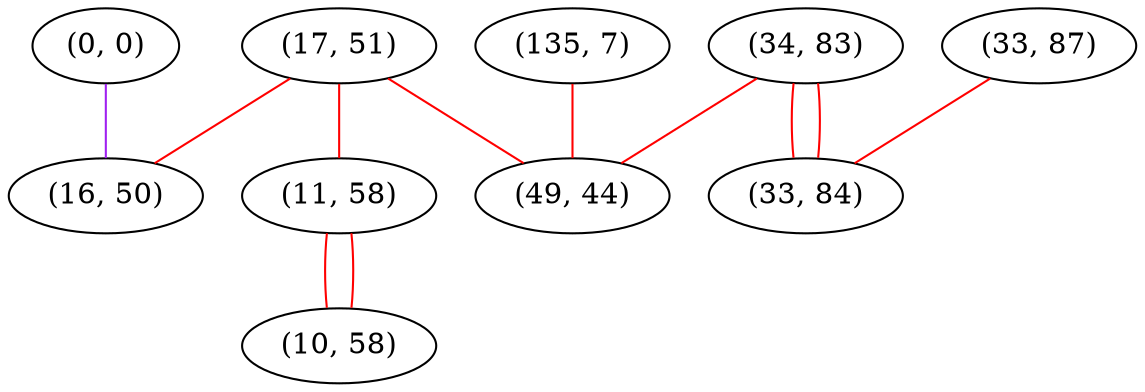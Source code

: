 graph "" {
"(17, 51)";
"(34, 83)";
"(33, 87)";
"(135, 7)";
"(11, 58)";
"(0, 0)";
"(49, 44)";
"(10, 58)";
"(16, 50)";
"(33, 84)";
"(17, 51)" -- "(11, 58)"  [color=red, key=0, weight=1];
"(17, 51)" -- "(16, 50)"  [color=red, key=0, weight=1];
"(17, 51)" -- "(49, 44)"  [color=red, key=0, weight=1];
"(34, 83)" -- "(33, 84)"  [color=red, key=0, weight=1];
"(34, 83)" -- "(33, 84)"  [color=red, key=1, weight=1];
"(34, 83)" -- "(49, 44)"  [color=red, key=0, weight=1];
"(33, 87)" -- "(33, 84)"  [color=red, key=0, weight=1];
"(135, 7)" -- "(49, 44)"  [color=red, key=0, weight=1];
"(11, 58)" -- "(10, 58)"  [color=red, key=0, weight=1];
"(11, 58)" -- "(10, 58)"  [color=red, key=1, weight=1];
"(0, 0)" -- "(16, 50)"  [color=purple, key=0, weight=4];
}
